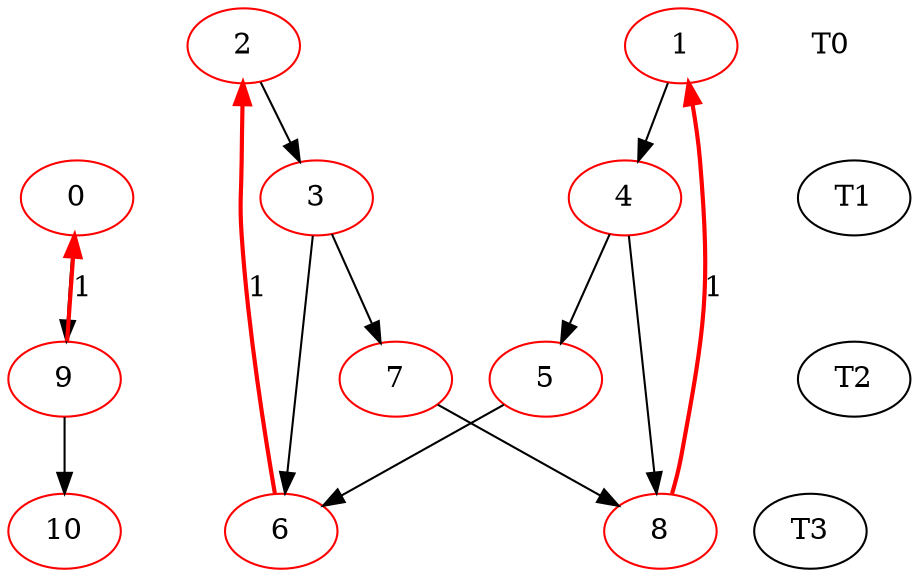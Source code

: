 digraph ALAP { 
{
0 [color=red ];

1 [color=red ];

2 [color=red ];

3 [color=red ];

4 [color=red ];

5 [color=red ];

6 [color=red ];

7 [color=red ];

8 [color=red ];

9 [color=red ];

10 [color=red ];
9 -> 0 [style=bold, color=red, label=1] 
8 -> 1 [style=bold, color=red, label=1] 
6 -> 2 [style=bold, color=red, label=1] 
2 -> 3
1 -> 4
4 -> 5
5 -> 6
3 -> 6
3 -> 7
4 -> 8
7 -> 8
0 -> 9
9 -> 10

}

{
 node [shape=plaintext]; 
 T0 ;
}{ rank = source; 
T0;
 }; 
{ rank = same; 
1; 2; T0;
 }; 
{ rank = same; 
0; 3; 4; T1;
 }; 
{ rank = same; 
5; 7; 9; T2;
 }; 
{ rank = same; 
6; 8; 10; T3;
 }; 
{ rank = same; 

 }; 

}